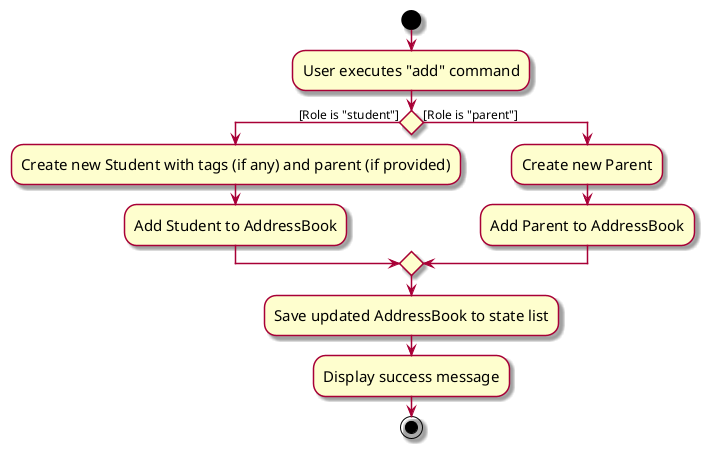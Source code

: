 @startuml
skin rose
skinparam ActivityFontSize 15
skinparam ArrowFontSize 12

start
:User executes "add" command;

if () then ([Role is "student"])
    :Create new Student with tags (if any) and parent (if provided);
    :Add Student to AddressBook;
else ([Role is "parent"])
    :Create new Parent;
    :Add Parent to AddressBook;
endif

:Save updated AddressBook to state list;
:Display success message;

stop
@enduml
